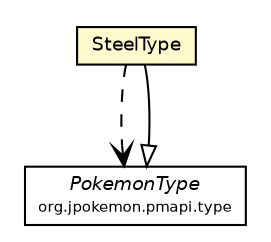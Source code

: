 #!/usr/local/bin/dot
#
# Class diagram 
# Generated by UMLGraph version 5.2 (http://www.umlgraph.org/)
#

digraph G {
	edge [fontname="Helvetica",fontsize=10,labelfontname="Helvetica",labelfontsize=10];
	node [fontname="Helvetica",fontsize=10,shape=plaintext];
	nodesep=0.25;
	ranksep=0.5;
	// org.jpokemon.pmapi.type.classic.SteelType
	c1328 [label=<<table title="org.jpokemon.pmapi.type.classic.SteelType" border="0" cellborder="1" cellspacing="0" cellpadding="2" port="p" bgcolor="lemonChiffon" href="./SteelType.html">
		<tr><td><table border="0" cellspacing="0" cellpadding="1">
<tr><td align="center" balign="center"> SteelType </td></tr>
		</table></td></tr>
		</table>>, fontname="Helvetica", fontcolor="black", fontsize=9.0];
	// org.jpokemon.pmapi.type.PokemonType
	c1344 [label=<<table title="org.jpokemon.pmapi.type.PokemonType" border="0" cellborder="1" cellspacing="0" cellpadding="2" port="p" href="../PokemonType.html">
		<tr><td><table border="0" cellspacing="0" cellpadding="1">
<tr><td align="center" balign="center"><font face="Helvetica-Oblique"> PokemonType </font></td></tr>
<tr><td align="center" balign="center"><font point-size="7.0"> org.jpokemon.pmapi.type </font></td></tr>
		</table></td></tr>
		</table>>, fontname="Helvetica", fontcolor="black", fontsize=9.0];
	//org.jpokemon.pmapi.type.classic.SteelType extends org.jpokemon.pmapi.type.PokemonType
	c1344:p -> c1328:p [dir=back,arrowtail=empty];
	// org.jpokemon.pmapi.type.classic.SteelType DEPEND org.jpokemon.pmapi.type.PokemonType
	c1328:p -> c1344:p [taillabel="", label="", headlabel="", fontname="Helvetica", fontcolor="black", fontsize=10.0, color="black", arrowhead=open, style=dashed];
}

